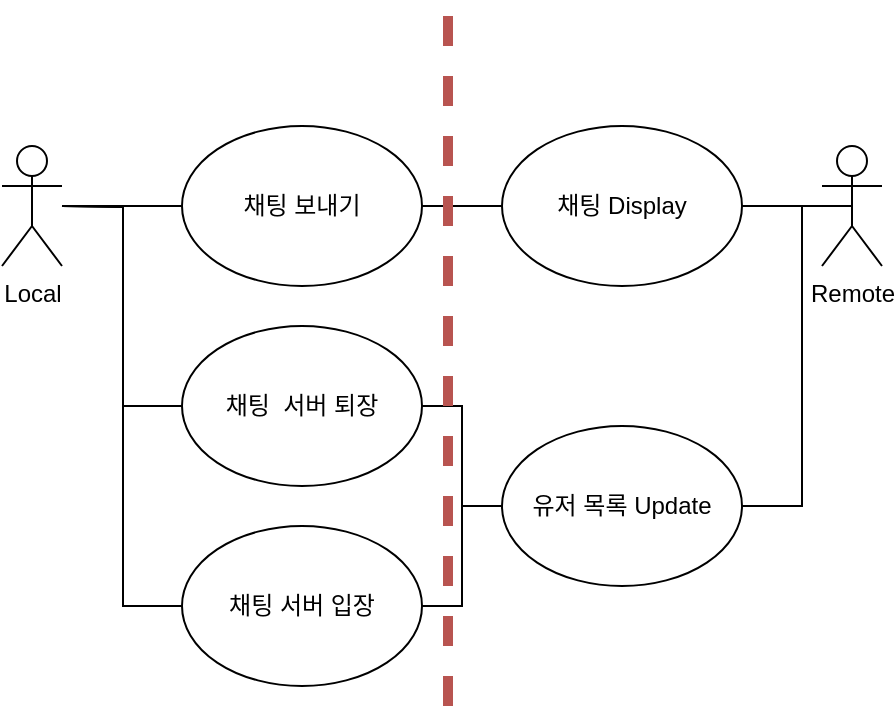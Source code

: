 <mxfile version="17.1.4" type="device"><diagram id="RP2oGzFtgXgiF_7gpQ7O" name="Page-1"><mxGraphModel dx="897" dy="456" grid="1" gridSize="10" guides="1" tooltips="1" connect="1" arrows="1" fold="1" page="1" pageScale="1" pageWidth="827" pageHeight="1169" math="0" shadow="0"><root><mxCell id="0"/><mxCell id="1" parent="0"/><mxCell id="ttAONMMrTsyZxIeTgXkz-4" value="" style="edgeStyle=orthogonalEdgeStyle;rounded=0;orthogonalLoop=1;jettySize=auto;html=1;endArrow=none;endFill=0;" edge="1" parent="1" source="ttAONMMrTsyZxIeTgXkz-1" target="ttAONMMrTsyZxIeTgXkz-2"><mxGeometry relative="1" as="geometry"/></mxCell><mxCell id="ttAONMMrTsyZxIeTgXkz-1" value="Local" style="shape=umlActor;verticalLabelPosition=bottom;verticalAlign=top;html=1;outlineConnect=0;" vertex="1" parent="1"><mxGeometry x="90" y="150" width="30" height="60" as="geometry"/></mxCell><mxCell id="ttAONMMrTsyZxIeTgXkz-2" value="채팅 보내기" style="ellipse;whiteSpace=wrap;html=1;" vertex="1" parent="1"><mxGeometry x="180" y="140" width="120" height="80" as="geometry"/></mxCell><mxCell id="ttAONMMrTsyZxIeTgXkz-7" value="Remote" style="shape=umlActor;verticalLabelPosition=bottom;verticalAlign=top;html=1;outlineConnect=0;" vertex="1" parent="1"><mxGeometry x="500" y="150" width="30" height="60" as="geometry"/></mxCell><mxCell id="ttAONMMrTsyZxIeTgXkz-8" value="채팅 서버 입장" style="ellipse;whiteSpace=wrap;html=1;" vertex="1" parent="1"><mxGeometry x="180" y="340" width="120" height="80" as="geometry"/></mxCell><mxCell id="ttAONMMrTsyZxIeTgXkz-9" value="채팅&amp;nbsp; 서버 퇴장" style="ellipse;whiteSpace=wrap;html=1;" vertex="1" parent="1"><mxGeometry x="180" y="240" width="120" height="80" as="geometry"/></mxCell><mxCell id="ttAONMMrTsyZxIeTgXkz-11" value="채팅 Display" style="ellipse;whiteSpace=wrap;html=1;" vertex="1" parent="1"><mxGeometry x="340" y="140" width="120" height="80" as="geometry"/></mxCell><mxCell id="ttAONMMrTsyZxIeTgXkz-14" value="유저 목록 Update" style="ellipse;whiteSpace=wrap;html=1;" vertex="1" parent="1"><mxGeometry x="340" y="290" width="120" height="80" as="geometry"/></mxCell><mxCell id="ttAONMMrTsyZxIeTgXkz-16" value="" style="edgeStyle=orthogonalEdgeStyle;rounded=0;orthogonalLoop=1;jettySize=auto;html=1;endArrow=none;endFill=0;entryX=0;entryY=0.5;entryDx=0;entryDy=0;" edge="1" parent="1" target="ttAONMMrTsyZxIeTgXkz-9"><mxGeometry relative="1" as="geometry"><mxPoint x="120" y="180" as="sourcePoint"/><mxPoint x="190" y="190" as="targetPoint"/></mxGeometry></mxCell><mxCell id="ttAONMMrTsyZxIeTgXkz-18" value="" style="edgeStyle=orthogonalEdgeStyle;rounded=0;orthogonalLoop=1;jettySize=auto;html=1;endArrow=none;endFill=0;entryX=0;entryY=0.5;entryDx=0;entryDy=0;" edge="1" parent="1" target="ttAONMMrTsyZxIeTgXkz-8"><mxGeometry relative="1" as="geometry"><mxPoint x="120" y="180" as="sourcePoint"/><mxPoint x="190" y="290" as="targetPoint"/></mxGeometry></mxCell><mxCell id="ttAONMMrTsyZxIeTgXkz-19" value="" style="edgeStyle=orthogonalEdgeStyle;rounded=0;orthogonalLoop=1;jettySize=auto;html=1;endArrow=none;endFill=0;exitX=1;exitY=0.5;exitDx=0;exitDy=0;" edge="1" parent="1" source="ttAONMMrTsyZxIeTgXkz-11"><mxGeometry relative="1" as="geometry"><mxPoint x="485.0" y="190" as="sourcePoint"/><mxPoint x="500" y="180" as="targetPoint"/></mxGeometry></mxCell><mxCell id="ttAONMMrTsyZxIeTgXkz-20" value="" style="edgeStyle=orthogonalEdgeStyle;rounded=0;orthogonalLoop=1;jettySize=auto;html=1;endArrow=none;endFill=0;exitX=1;exitY=0.5;exitDx=0;exitDy=0;entryX=0.5;entryY=0.5;entryDx=0;entryDy=0;entryPerimeter=0;" edge="1" parent="1" source="ttAONMMrTsyZxIeTgXkz-14" target="ttAONMMrTsyZxIeTgXkz-7"><mxGeometry relative="1" as="geometry"><mxPoint x="470" y="190" as="sourcePoint"/><mxPoint x="510" y="190" as="targetPoint"/><Array as="points"><mxPoint x="490" y="330"/><mxPoint x="490" y="180"/></Array></mxGeometry></mxCell><mxCell id="ttAONMMrTsyZxIeTgXkz-22" value="" style="edgeStyle=orthogonalEdgeStyle;rounded=0;orthogonalLoop=1;jettySize=auto;html=1;endArrow=none;endFill=0;exitX=1;exitY=0.5;exitDx=0;exitDy=0;" edge="1" parent="1" source="ttAONMMrTsyZxIeTgXkz-2"><mxGeometry relative="1" as="geometry"><mxPoint x="470" y="190" as="sourcePoint"/><mxPoint x="340" y="180" as="targetPoint"/></mxGeometry></mxCell><mxCell id="ttAONMMrTsyZxIeTgXkz-23" value="" style="edgeStyle=orthogonalEdgeStyle;rounded=0;orthogonalLoop=1;jettySize=auto;html=1;endArrow=none;endFill=0;exitX=1;exitY=0.5;exitDx=0;exitDy=0;entryX=0;entryY=0.5;entryDx=0;entryDy=0;" edge="1" parent="1" source="ttAONMMrTsyZxIeTgXkz-9" target="ttAONMMrTsyZxIeTgXkz-14"><mxGeometry relative="1" as="geometry"><mxPoint x="310" y="190" as="sourcePoint"/><mxPoint x="350" y="190" as="targetPoint"/></mxGeometry></mxCell><mxCell id="ttAONMMrTsyZxIeTgXkz-24" value="" style="edgeStyle=orthogonalEdgeStyle;rounded=0;orthogonalLoop=1;jettySize=auto;html=1;endArrow=none;endFill=0;exitX=1;exitY=0.5;exitDx=0;exitDy=0;entryX=0;entryY=0.5;entryDx=0;entryDy=0;" edge="1" parent="1" source="ttAONMMrTsyZxIeTgXkz-8" target="ttAONMMrTsyZxIeTgXkz-14"><mxGeometry relative="1" as="geometry"><mxPoint x="310" y="290" as="sourcePoint"/><mxPoint x="350" y="340" as="targetPoint"/></mxGeometry></mxCell><mxCell id="ttAONMMrTsyZxIeTgXkz-27" value="" style="endArrow=none;dashed=1;html=1;rounded=0;fillColor=#f8cecc;strokeColor=#b85450;strokeWidth=5;" edge="1" parent="1"><mxGeometry width="50" height="50" relative="1" as="geometry"><mxPoint x="313" y="430" as="sourcePoint"/><mxPoint x="313" y="80" as="targetPoint"/></mxGeometry></mxCell></root></mxGraphModel></diagram></mxfile>